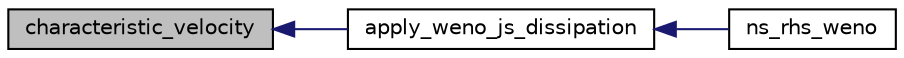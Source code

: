 digraph "characteristic_velocity"
{
 // INTERACTIVE_SVG=YES
  bgcolor="transparent";
  edge [fontname="Helvetica",fontsize="10",labelfontname="Helvetica",labelfontsize="10"];
  node [fontname="Helvetica",fontsize="10",shape=record];
  rankdir="LR";
  Node31 [label="characteristic_velocity",height=0.2,width=0.4,color="black", fillcolor="grey75", style="filled", fontcolor="black"];
  Node31 -> Node32 [dir="back",color="midnightblue",fontsize="10",style="solid",fontname="Helvetica"];
  Node32 [label="apply_weno_js_dissipation",height=0.2,width=0.4,color="black",URL="$namespacenavierstokesrhsweno.html#a4a196ab534e2977d20c69a739e0e3eae"];
  Node32 -> Node33 [dir="back",color="midnightblue",fontsize="10",style="solid",fontname="Helvetica"];
  Node33 [label="ns_rhs_weno",height=0.2,width=0.4,color="black",URL="$namespacenavierstokesrhsweno.html#a1df7b6e3020cca9787110b8f1f5a024f"];
}
